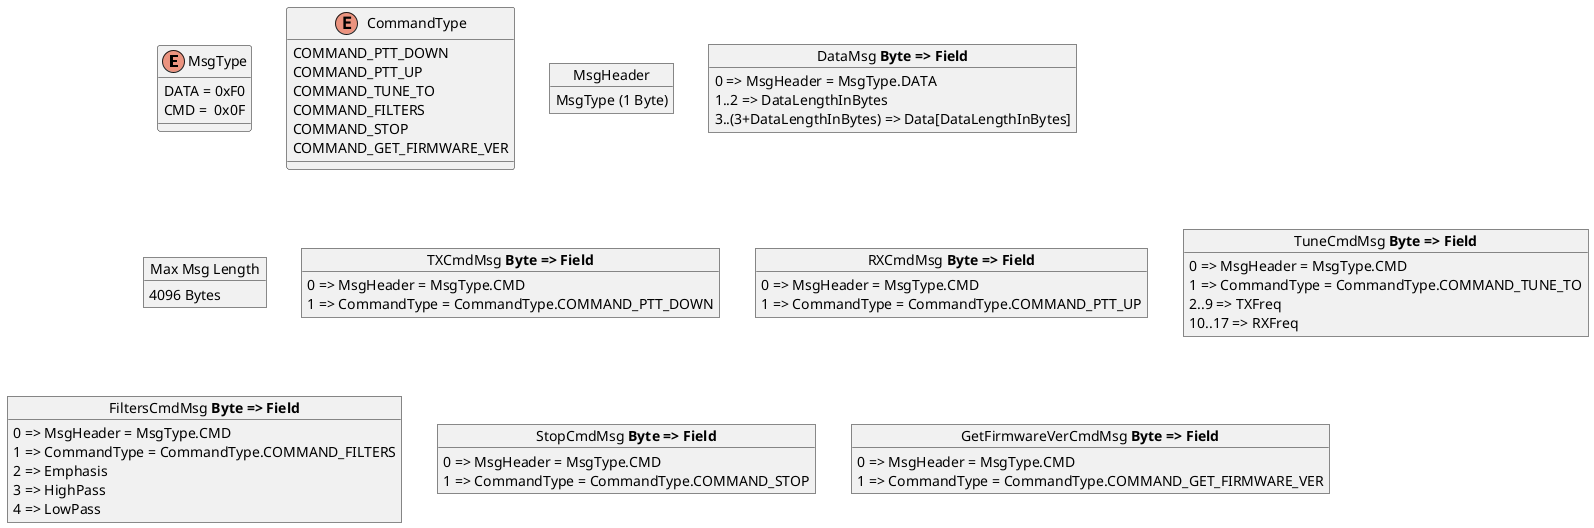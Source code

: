 @startuml

enum MsgType {
    DATA = 0xF0
    CMD =  0x0F
}

enum CommandType {
    COMMAND_PTT_DOWN
    COMMAND_PTT_UP
    COMMAND_TUNE_TO
    COMMAND_FILTERS
    COMMAND_STOP
    COMMAND_GET_FIRMWARE_VER
}

object MsgHeader {
  MsgType (1 Byte)
}

object "DataMsg **Byte => Field**" as DataMsg {
    0 => MsgHeader = MsgType.DATA
    1..2 => DataLengthInBytes
    3..(3+DataLengthInBytes) => Data[DataLengthInBytes]
}

object "Max Msg Length" as note {
  4096 Bytes
}

object "TXCmdMsg **Byte => Field**" as TxCmdMsg {
    0 => MsgHeader = MsgType.CMD
    1 => CommandType = CommandType.COMMAND_PTT_DOWN
}

object "RXCmdMsg **Byte => Field**" as RxCmdMsg {
    0 => MsgHeader = MsgType.CMD
    1 => CommandType = CommandType.COMMAND_PTT_UP
}

object "TuneCmdMsg **Byte => Field**" as TuneCmdMsg {
    0 => MsgHeader = MsgType.CMD
    1 => CommandType = CommandType.COMMAND_TUNE_TO
    2..9 => TXFreq
    10..17 => RXFreq
}

object "FiltersCmdMsg **Byte => Field**" as FiltersCmdMsg {
    0 => MsgHeader = MsgType.CMD
    1 => CommandType = CommandType.COMMAND_FILTERS
    2 => Emphasis
    3 => HighPass
    4 => LowPass
}

object "StopCmdMsg **Byte => Field**" as StopCmdMsg {
    0 => MsgHeader = MsgType.CMD
    1 => CommandType = CommandType.COMMAND_STOP
}

object "GetFirmwareVerCmdMsg **Byte => Field**" as GetFirmwareVerCmdMsg {
    0 => MsgHeader = MsgType.CMD
    1 => CommandType = CommandType.COMMAND_GET_FIRMWARE_VER
}


@enduml

